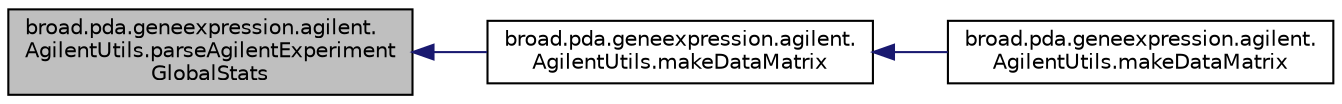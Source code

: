 digraph "broad.pda.geneexpression.agilent.AgilentUtils.parseAgilentExperimentGlobalStats"
{
  edge [fontname="Helvetica",fontsize="10",labelfontname="Helvetica",labelfontsize="10"];
  node [fontname="Helvetica",fontsize="10",shape=record];
  rankdir="LR";
  Node1 [label="broad.pda.geneexpression.agilent.\lAgilentUtils.parseAgilentExperiment\lGlobalStats",height=0.2,width=0.4,color="black", fillcolor="grey75", style="filled" fontcolor="black"];
  Node1 -> Node2 [dir="back",color="midnightblue",fontsize="10",style="solid"];
  Node2 [label="broad.pda.geneexpression.agilent.\lAgilentUtils.makeDataMatrix",height=0.2,width=0.4,color="black", fillcolor="white", style="filled",URL="$classbroad_1_1pda_1_1geneexpression_1_1agilent_1_1_agilent_utils.html#a750231ef289737258a8ce9d3e6daac54"];
  Node2 -> Node3 [dir="back",color="midnightblue",fontsize="10",style="solid"];
  Node3 [label="broad.pda.geneexpression.agilent.\lAgilentUtils.makeDataMatrix",height=0.2,width=0.4,color="black", fillcolor="white", style="filled",URL="$classbroad_1_1pda_1_1geneexpression_1_1agilent_1_1_agilent_utils.html#ab3c378a4a1579f691e2df6d6c0d84520"];
}
